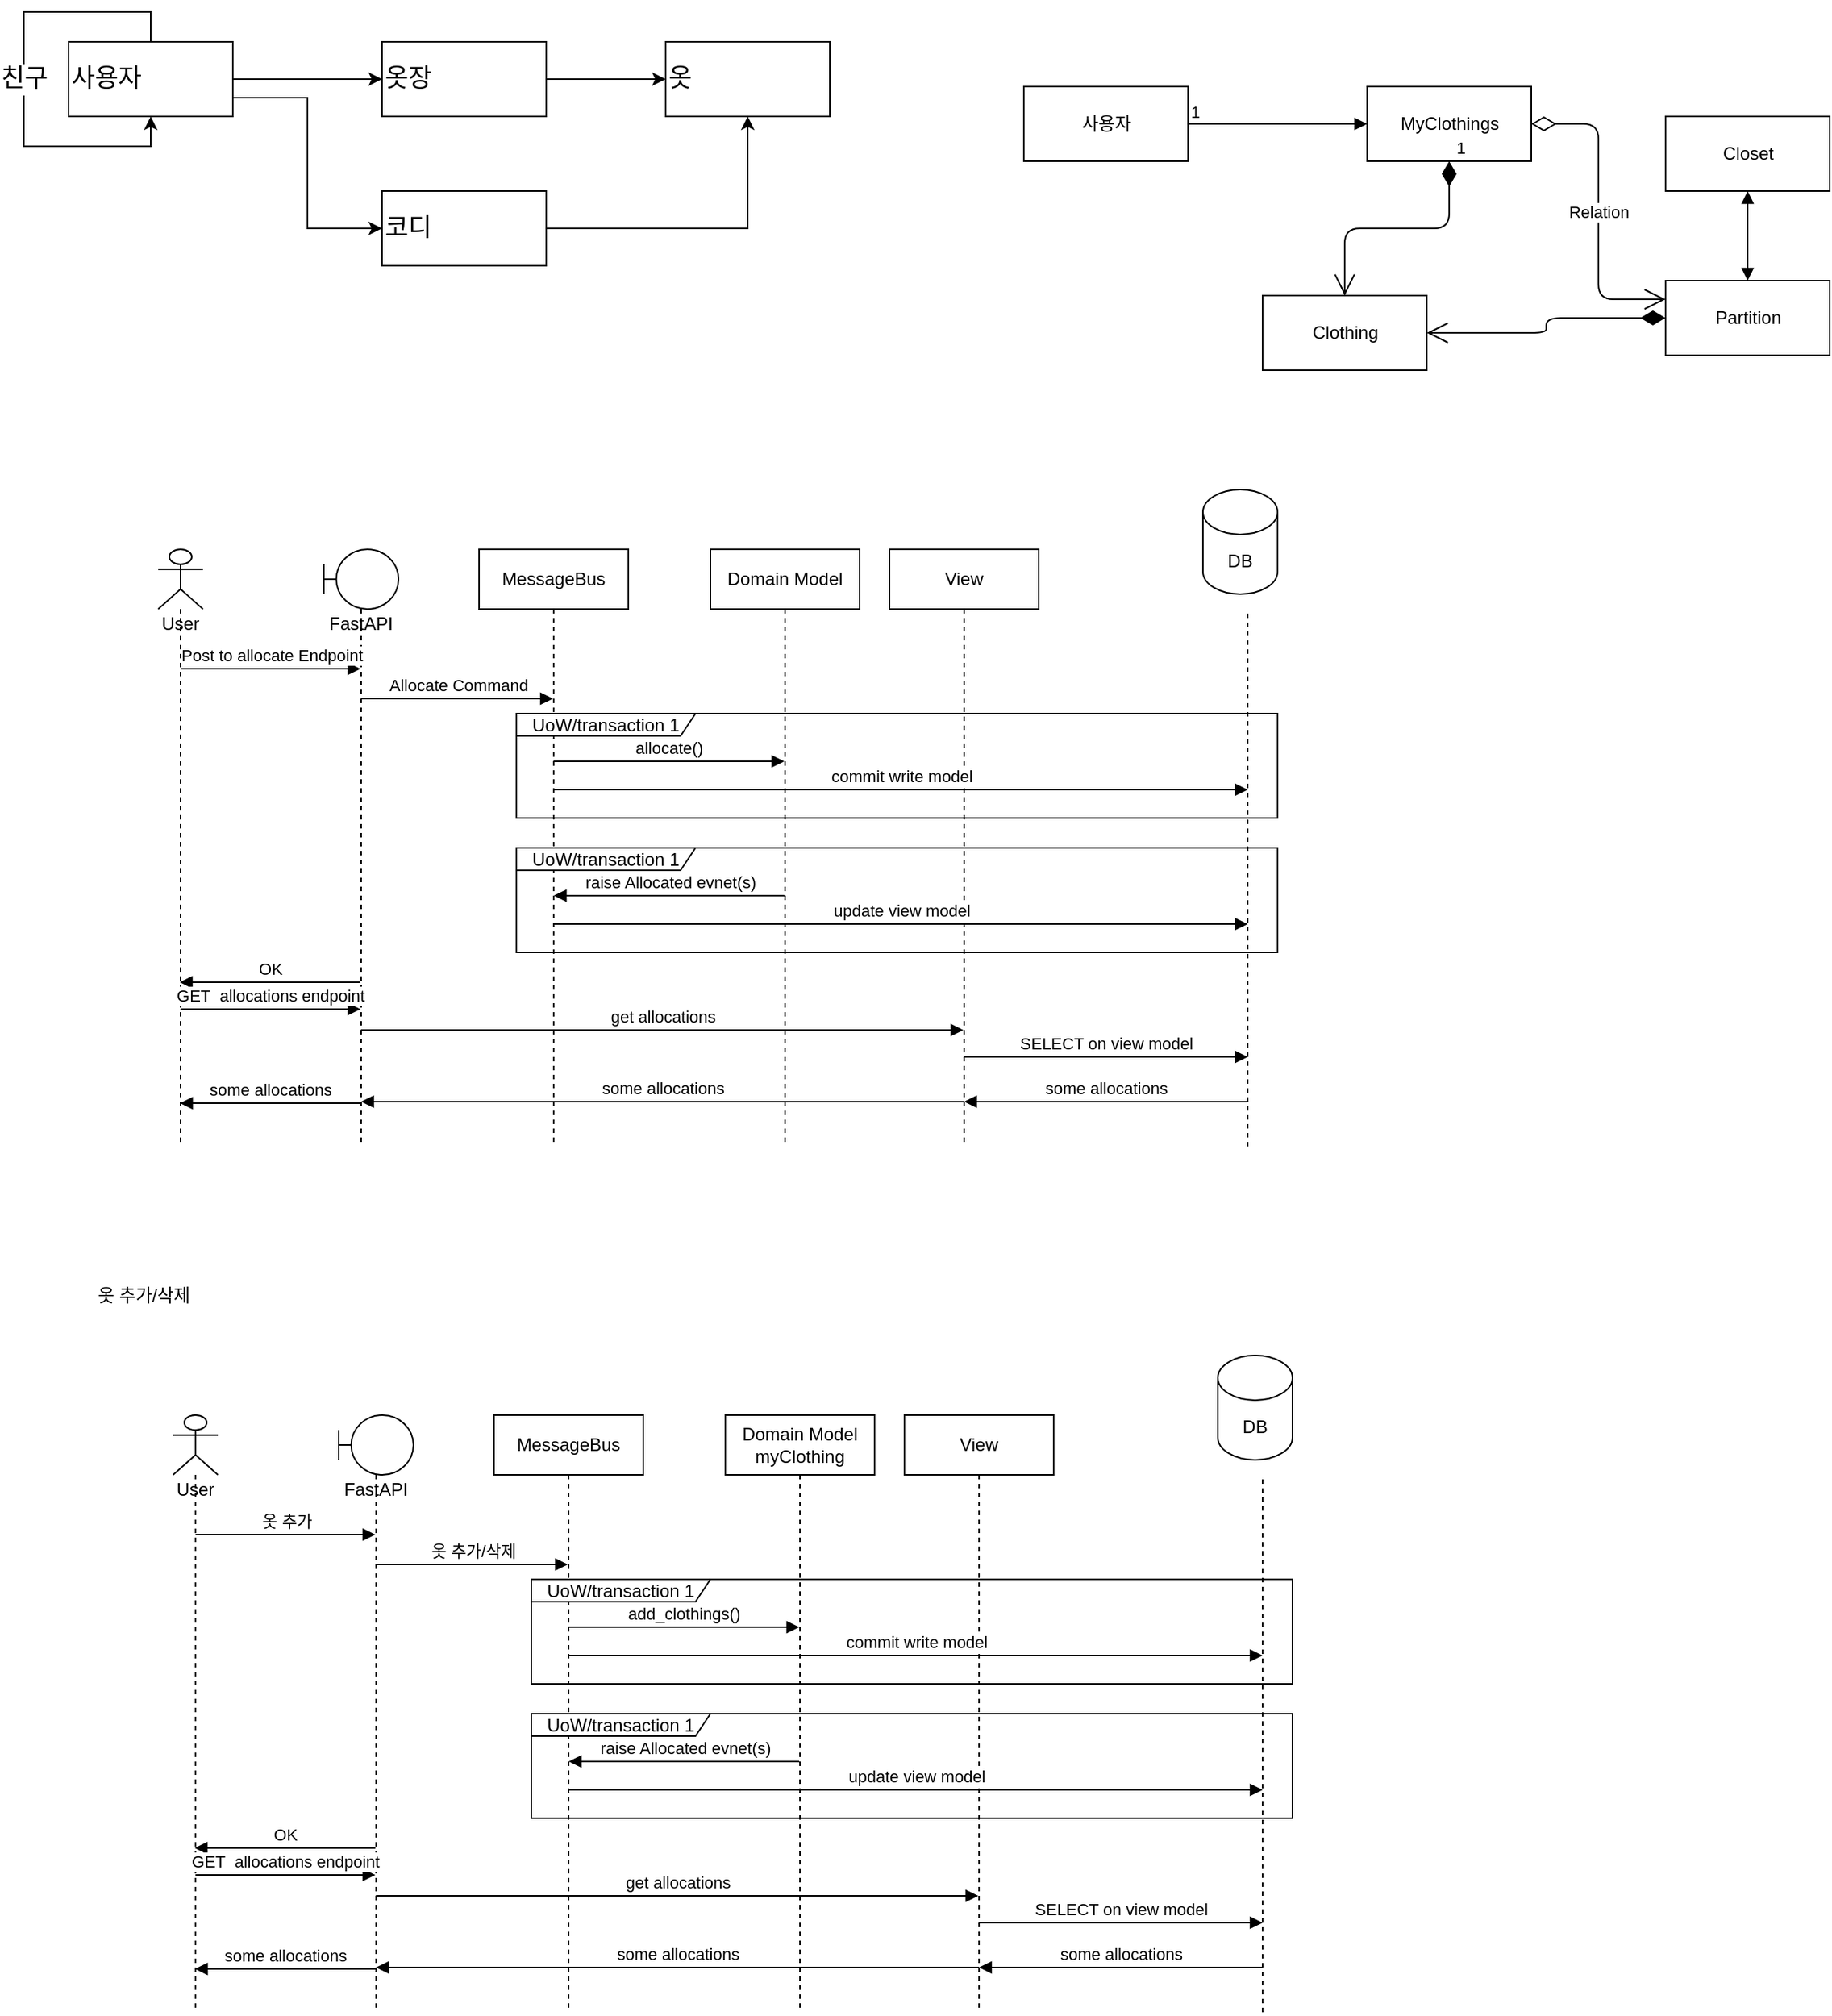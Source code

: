 <mxfile version="14.6.11" type="device"><diagram id="kgpKYQtTHZ0yAKxKKP6v" name="Page-1"><mxGraphModel dx="1923" dy="1773" grid="1" gridSize="10" guides="1" tooltips="1" connect="1" arrows="1" fold="1" page="1" pageScale="1" pageWidth="25000" pageHeight="50000" math="0" shadow="0"><root><mxCell id="0"/><mxCell id="1" parent="0"/><mxCell id="UQeMhWZO73j3rt26Arah-14" value="User" style="shape=umlLifeline;participant=umlActor;perimeter=lifelinePerimeter;whiteSpace=wrap;html=1;container=1;collapsible=0;recursiveResize=0;verticalAlign=top;spacingTop=36;outlineConnect=0;" parent="1" vertex="1"><mxGeometry x="140" y="400" width="30" height="400" as="geometry"/></mxCell><mxCell id="UQeMhWZO73j3rt26Arah-15" value="FastAPI" style="shape=umlLifeline;participant=umlBoundary;perimeter=lifelinePerimeter;whiteSpace=wrap;html=1;container=1;collapsible=0;recursiveResize=0;verticalAlign=top;spacingTop=36;outlineConnect=0;" parent="1" vertex="1"><mxGeometry x="251" y="400" width="50" height="400" as="geometry"/></mxCell><mxCell id="UQeMhWZO73j3rt26Arah-16" value="MessageBus" style="shape=umlLifeline;perimeter=lifelinePerimeter;whiteSpace=wrap;html=1;container=1;collapsible=0;recursiveResize=0;outlineConnect=0;" parent="1" vertex="1"><mxGeometry x="355" y="400" width="100" height="400" as="geometry"/></mxCell><mxCell id="UQeMhWZO73j3rt26Arah-17" value="Domain Model" style="shape=umlLifeline;perimeter=lifelinePerimeter;whiteSpace=wrap;html=1;container=1;collapsible=0;recursiveResize=0;outlineConnect=0;" parent="1" vertex="1"><mxGeometry x="510" y="400" width="100" height="400" as="geometry"/></mxCell><mxCell id="UQeMhWZO73j3rt26Arah-18" value="View" style="shape=umlLifeline;perimeter=lifelinePerimeter;whiteSpace=wrap;html=1;container=1;collapsible=0;recursiveResize=0;outlineConnect=0;" parent="1" vertex="1"><mxGeometry x="630" y="400" width="100" height="400" as="geometry"/></mxCell><mxCell id="UQeMhWZO73j3rt26Arah-19" value="DB" style="shape=cylinder3;whiteSpace=wrap;html=1;boundedLbl=1;backgroundOutline=1;size=15;" parent="1" vertex="1"><mxGeometry x="840" y="360" width="50" height="70" as="geometry"/></mxCell><mxCell id="UQeMhWZO73j3rt26Arah-20" value="" style="endArrow=none;dashed=1;html=1;" parent="1" edge="1"><mxGeometry width="50" height="50" relative="1" as="geometry"><mxPoint x="870" y="800" as="sourcePoint"/><mxPoint x="870" y="440" as="targetPoint"/></mxGeometry></mxCell><mxCell id="UQeMhWZO73j3rt26Arah-21" value="Post to allocate Endpoint" style="html=1;verticalAlign=bottom;endArrow=block;" parent="1" source="UQeMhWZO73j3rt26Arah-14" target="UQeMhWZO73j3rt26Arah-15" edge="1"><mxGeometry width="80" relative="1" as="geometry"><mxPoint x="160" y="480" as="sourcePoint"/><mxPoint x="240" y="480" as="targetPoint"/><Array as="points"><mxPoint x="250" y="480"/></Array></mxGeometry></mxCell><mxCell id="UQeMhWZO73j3rt26Arah-22" value="Allocate Command" style="html=1;verticalAlign=bottom;endArrow=block;" parent="1" source="UQeMhWZO73j3rt26Arah-15" target="UQeMhWZO73j3rt26Arah-16" edge="1"><mxGeometry width="80" relative="1" as="geometry"><mxPoint x="164.81" y="490" as="sourcePoint"/><mxPoint x="285.5" y="490" as="targetPoint"/><Array as="points"><mxPoint x="360" y="500"/></Array></mxGeometry></mxCell><mxCell id="UQeMhWZO73j3rt26Arah-23" value="UoW/transaction 1" style="shape=umlFrame;whiteSpace=wrap;html=1;width=120;height=15;" parent="1" vertex="1"><mxGeometry x="380" y="510" width="510" height="70" as="geometry"/></mxCell><mxCell id="UQeMhWZO73j3rt26Arah-26" value="allocate()" style="html=1;verticalAlign=bottom;endArrow=block;" parent="1" edge="1"><mxGeometry width="80" relative="1" as="geometry"><mxPoint x="404.81" y="542.0" as="sourcePoint"/><mxPoint x="559.5" y="542.0" as="targetPoint"/></mxGeometry></mxCell><mxCell id="UQeMhWZO73j3rt26Arah-27" value="commit write model" style="html=1;verticalAlign=bottom;endArrow=block;" parent="1" edge="1"><mxGeometry width="80" relative="1" as="geometry"><mxPoint x="405.024" y="561" as="sourcePoint"/><mxPoint x="870" y="561" as="targetPoint"/></mxGeometry></mxCell><mxCell id="UQeMhWZO73j3rt26Arah-28" value="UoW/transaction 1" style="shape=umlFrame;whiteSpace=wrap;html=1;width=120;height=15;" parent="1" vertex="1"><mxGeometry x="380" y="600" width="510" height="70" as="geometry"/></mxCell><mxCell id="UQeMhWZO73j3rt26Arah-29" value="raise Allocated evnet(s)" style="html=1;verticalAlign=bottom;endArrow=block;" parent="1" edge="1"><mxGeometry width="80" relative="1" as="geometry"><mxPoint x="559.5" y="632" as="sourcePoint"/><mxPoint x="405.1" y="632" as="targetPoint"/></mxGeometry></mxCell><mxCell id="UQeMhWZO73j3rt26Arah-30" value="update view model" style="html=1;verticalAlign=bottom;endArrow=block;" parent="1" edge="1"><mxGeometry width="80" relative="1" as="geometry"><mxPoint x="405.024" y="651" as="sourcePoint"/><mxPoint x="870" y="651" as="targetPoint"/></mxGeometry></mxCell><mxCell id="UQeMhWZO73j3rt26Arah-31" value="OK" style="html=1;verticalAlign=bottom;endArrow=block;" parent="1" edge="1"><mxGeometry width="80" relative="1" as="geometry"><mxPoint x="275.5" y="690" as="sourcePoint"/><mxPoint x="154.5" y="690" as="targetPoint"/></mxGeometry></mxCell><mxCell id="UQeMhWZO73j3rt26Arah-32" value="GET&amp;nbsp; allocations endpoint" style="html=1;verticalAlign=bottom;endArrow=block;" parent="1" edge="1"><mxGeometry width="80" relative="1" as="geometry"><mxPoint x="154.929" y="708" as="sourcePoint"/><mxPoint x="275.5" y="708" as="targetPoint"/></mxGeometry></mxCell><mxCell id="UQeMhWZO73j3rt26Arah-33" value="get allocations" style="html=1;verticalAlign=bottom;endArrow=block;" parent="1" target="UQeMhWZO73j3rt26Arah-18" edge="1"><mxGeometry width="80" relative="1" as="geometry"><mxPoint x="275.81" y="722.0" as="sourcePoint"/><mxPoint x="559.5" y="722.0" as="targetPoint"/></mxGeometry></mxCell><mxCell id="UQeMhWZO73j3rt26Arah-36" value="SELECT on view model" style="html=1;verticalAlign=bottom;endArrow=block;" parent="1" source="UQeMhWZO73j3rt26Arah-18" edge="1"><mxGeometry width="80" relative="1" as="geometry"><mxPoint x="689.999" y="740.0" as="sourcePoint"/><mxPoint x="870" y="740" as="targetPoint"/></mxGeometry></mxCell><mxCell id="UQeMhWZO73j3rt26Arah-37" value="some allocations" style="html=1;verticalAlign=bottom;endArrow=block;" parent="1" target="UQeMhWZO73j3rt26Arah-18" edge="1"><mxGeometry width="80" relative="1" as="geometry"><mxPoint x="870" y="770" as="sourcePoint"/><mxPoint x="860" y="770" as="targetPoint"/></mxGeometry></mxCell><mxCell id="UQeMhWZO73j3rt26Arah-39" value="some allocations" style="html=1;verticalAlign=bottom;endArrow=block;exitX=0.5;exitY=0.925;exitDx=0;exitDy=0;exitPerimeter=0;" parent="1" source="UQeMhWZO73j3rt26Arah-18" target="UQeMhWZO73j3rt26Arah-15" edge="1"><mxGeometry width="80" relative="1" as="geometry"><mxPoint x="469.999" y="770.0" as="sourcePoint"/><mxPoint x="590.57" y="770.0" as="targetPoint"/></mxGeometry></mxCell><mxCell id="UQeMhWZO73j3rt26Arah-40" value="some allocations" style="html=1;verticalAlign=bottom;endArrow=block;" parent="1" edge="1"><mxGeometry width="80" relative="1" as="geometry"><mxPoint x="275.5" y="771.0" as="sourcePoint"/><mxPoint x="154.667" y="771.0" as="targetPoint"/></mxGeometry></mxCell><mxCell id="SusPBl1Xhwr_M86yWT0f-7" value="User" style="shape=umlLifeline;participant=umlActor;perimeter=lifelinePerimeter;whiteSpace=wrap;html=1;container=1;collapsible=0;recursiveResize=0;verticalAlign=top;spacingTop=36;outlineConnect=0;" vertex="1" parent="1"><mxGeometry x="150" y="980" width="30" height="400" as="geometry"/></mxCell><mxCell id="SusPBl1Xhwr_M86yWT0f-8" value="FastAPI" style="shape=umlLifeline;participant=umlBoundary;perimeter=lifelinePerimeter;whiteSpace=wrap;html=1;container=1;collapsible=0;recursiveResize=0;verticalAlign=top;spacingTop=36;outlineConnect=0;" vertex="1" parent="1"><mxGeometry x="261" y="980" width="50" height="400" as="geometry"/></mxCell><mxCell id="SusPBl1Xhwr_M86yWT0f-9" value="MessageBus" style="shape=umlLifeline;perimeter=lifelinePerimeter;whiteSpace=wrap;html=1;container=1;collapsible=0;recursiveResize=0;outlineConnect=0;" vertex="1" parent="1"><mxGeometry x="365" y="980" width="100" height="400" as="geometry"/></mxCell><mxCell id="SusPBl1Xhwr_M86yWT0f-10" value="Domain Model&lt;br&gt;myClothing" style="shape=umlLifeline;perimeter=lifelinePerimeter;whiteSpace=wrap;html=1;container=1;collapsible=0;recursiveResize=0;outlineConnect=0;" vertex="1" parent="1"><mxGeometry x="520" y="980" width="100" height="400" as="geometry"/></mxCell><mxCell id="SusPBl1Xhwr_M86yWT0f-11" value="View" style="shape=umlLifeline;perimeter=lifelinePerimeter;whiteSpace=wrap;html=1;container=1;collapsible=0;recursiveResize=0;outlineConnect=0;" vertex="1" parent="1"><mxGeometry x="640" y="980" width="100" height="400" as="geometry"/></mxCell><mxCell id="SusPBl1Xhwr_M86yWT0f-12" value="DB" style="shape=cylinder3;whiteSpace=wrap;html=1;boundedLbl=1;backgroundOutline=1;size=15;" vertex="1" parent="1"><mxGeometry x="850" y="940" width="50" height="70" as="geometry"/></mxCell><mxCell id="SusPBl1Xhwr_M86yWT0f-13" value="" style="endArrow=none;dashed=1;html=1;" edge="1" parent="1"><mxGeometry width="50" height="50" relative="1" as="geometry"><mxPoint x="880" y="1380" as="sourcePoint"/><mxPoint x="880" y="1020" as="targetPoint"/></mxGeometry></mxCell><mxCell id="SusPBl1Xhwr_M86yWT0f-14" value="옷 추가" style="html=1;verticalAlign=bottom;endArrow=block;" edge="1" parent="1" source="SusPBl1Xhwr_M86yWT0f-7" target="SusPBl1Xhwr_M86yWT0f-8"><mxGeometry width="80" relative="1" as="geometry"><mxPoint x="170" y="1060" as="sourcePoint"/><mxPoint x="250" y="1060" as="targetPoint"/><Array as="points"><mxPoint x="260" y="1060"/></Array></mxGeometry></mxCell><mxCell id="SusPBl1Xhwr_M86yWT0f-15" value="옷 추가/삭제" style="html=1;verticalAlign=bottom;endArrow=block;" edge="1" parent="1" source="SusPBl1Xhwr_M86yWT0f-8" target="SusPBl1Xhwr_M86yWT0f-9"><mxGeometry width="80" relative="1" as="geometry"><mxPoint x="174.81" y="1070" as="sourcePoint"/><mxPoint x="295.5" y="1070" as="targetPoint"/><Array as="points"><mxPoint x="370" y="1080"/></Array></mxGeometry></mxCell><mxCell id="SusPBl1Xhwr_M86yWT0f-16" value="UoW/transaction 1" style="shape=umlFrame;whiteSpace=wrap;html=1;width=120;height=15;" vertex="1" parent="1"><mxGeometry x="390" y="1090" width="510" height="70" as="geometry"/></mxCell><mxCell id="SusPBl1Xhwr_M86yWT0f-17" value="add_clothings()" style="html=1;verticalAlign=bottom;endArrow=block;" edge="1" parent="1"><mxGeometry width="80" relative="1" as="geometry"><mxPoint x="414.81" y="1122.0" as="sourcePoint"/><mxPoint x="569.5" y="1122.0" as="targetPoint"/></mxGeometry></mxCell><mxCell id="SusPBl1Xhwr_M86yWT0f-18" value="commit write model" style="html=1;verticalAlign=bottom;endArrow=block;" edge="1" parent="1"><mxGeometry width="80" relative="1" as="geometry"><mxPoint x="415.024" y="1141" as="sourcePoint"/><mxPoint x="880" y="1141" as="targetPoint"/></mxGeometry></mxCell><mxCell id="SusPBl1Xhwr_M86yWT0f-19" value="UoW/transaction 1" style="shape=umlFrame;whiteSpace=wrap;html=1;width=120;height=15;" vertex="1" parent="1"><mxGeometry x="390" y="1180" width="510" height="70" as="geometry"/></mxCell><mxCell id="SusPBl1Xhwr_M86yWT0f-20" value="raise Allocated evnet(s)" style="html=1;verticalAlign=bottom;endArrow=block;" edge="1" parent="1"><mxGeometry width="80" relative="1" as="geometry"><mxPoint x="569.5" y="1212" as="sourcePoint"/><mxPoint x="415.1" y="1212" as="targetPoint"/></mxGeometry></mxCell><mxCell id="SusPBl1Xhwr_M86yWT0f-21" value="update view model" style="html=1;verticalAlign=bottom;endArrow=block;" edge="1" parent="1"><mxGeometry width="80" relative="1" as="geometry"><mxPoint x="415.024" y="1231" as="sourcePoint"/><mxPoint x="880" y="1231" as="targetPoint"/></mxGeometry></mxCell><mxCell id="SusPBl1Xhwr_M86yWT0f-22" value="OK" style="html=1;verticalAlign=bottom;endArrow=block;" edge="1" parent="1"><mxGeometry width="80" relative="1" as="geometry"><mxPoint x="285.5" y="1270" as="sourcePoint"/><mxPoint x="164.5" y="1270" as="targetPoint"/></mxGeometry></mxCell><mxCell id="SusPBl1Xhwr_M86yWT0f-23" value="GET&amp;nbsp; allocations endpoint" style="html=1;verticalAlign=bottom;endArrow=block;" edge="1" parent="1"><mxGeometry width="80" relative="1" as="geometry"><mxPoint x="164.929" y="1288" as="sourcePoint"/><mxPoint x="285.5" y="1288" as="targetPoint"/></mxGeometry></mxCell><mxCell id="SusPBl1Xhwr_M86yWT0f-24" value="get allocations" style="html=1;verticalAlign=bottom;endArrow=block;" edge="1" parent="1" target="SusPBl1Xhwr_M86yWT0f-11"><mxGeometry width="80" relative="1" as="geometry"><mxPoint x="285.81" y="1302.0" as="sourcePoint"/><mxPoint x="569.5" y="1302.0" as="targetPoint"/></mxGeometry></mxCell><mxCell id="SusPBl1Xhwr_M86yWT0f-25" value="SELECT on view model" style="html=1;verticalAlign=bottom;endArrow=block;" edge="1" parent="1" source="SusPBl1Xhwr_M86yWT0f-11"><mxGeometry width="80" relative="1" as="geometry"><mxPoint x="699.999" y="1320.0" as="sourcePoint"/><mxPoint x="880" y="1320" as="targetPoint"/></mxGeometry></mxCell><mxCell id="SusPBl1Xhwr_M86yWT0f-26" value="some allocations" style="html=1;verticalAlign=bottom;endArrow=block;" edge="1" parent="1" target="SusPBl1Xhwr_M86yWT0f-11"><mxGeometry width="80" relative="1" as="geometry"><mxPoint x="880" y="1350" as="sourcePoint"/><mxPoint x="870" y="1350" as="targetPoint"/></mxGeometry></mxCell><mxCell id="SusPBl1Xhwr_M86yWT0f-27" value="some allocations" style="html=1;verticalAlign=bottom;endArrow=block;exitX=0.5;exitY=0.925;exitDx=0;exitDy=0;exitPerimeter=0;" edge="1" parent="1" source="SusPBl1Xhwr_M86yWT0f-11" target="SusPBl1Xhwr_M86yWT0f-8"><mxGeometry width="80" relative="1" as="geometry"><mxPoint x="479.999" y="1350.0" as="sourcePoint"/><mxPoint x="600.57" y="1350.0" as="targetPoint"/></mxGeometry></mxCell><mxCell id="SusPBl1Xhwr_M86yWT0f-28" value="some allocations" style="html=1;verticalAlign=bottom;endArrow=block;" edge="1" parent="1"><mxGeometry width="80" relative="1" as="geometry"><mxPoint x="285.5" y="1351.0" as="sourcePoint"/><mxPoint x="164.667" y="1351.0" as="targetPoint"/></mxGeometry></mxCell><mxCell id="SusPBl1Xhwr_M86yWT0f-29" value="옷 추가/삭제" style="text;html=1;align=center;verticalAlign=middle;resizable=0;points=[];autosize=1;strokeColor=none;" vertex="1" parent="1"><mxGeometry x="90" y="890" width="80" height="20" as="geometry"/></mxCell><mxCell id="SusPBl1Xhwr_M86yWT0f-30" style="edgeStyle=orthogonalEdgeStyle;rounded=0;orthogonalLoop=1;jettySize=auto;html=1;fontSize=17;" edge="1" parent="1" source="SusPBl1Xhwr_M86yWT0f-32" target="SusPBl1Xhwr_M86yWT0f-34"><mxGeometry relative="1" as="geometry"/></mxCell><mxCell id="SusPBl1Xhwr_M86yWT0f-31" style="edgeStyle=orthogonalEdgeStyle;rounded=0;orthogonalLoop=1;jettySize=auto;html=1;exitX=1;exitY=0.75;exitDx=0;exitDy=0;entryX=0;entryY=0.5;entryDx=0;entryDy=0;fontSize=17;" edge="1" parent="1" source="SusPBl1Xhwr_M86yWT0f-32" target="SusPBl1Xhwr_M86yWT0f-38"><mxGeometry relative="1" as="geometry"/></mxCell><mxCell id="SusPBl1Xhwr_M86yWT0f-32" value="사용자" style="html=1;fontSize=17;align=left;" vertex="1" parent="1"><mxGeometry x="80" y="60" width="110" height="50" as="geometry"/></mxCell><mxCell id="SusPBl1Xhwr_M86yWT0f-33" style="edgeStyle=orthogonalEdgeStyle;rounded=0;orthogonalLoop=1;jettySize=auto;html=1;entryX=0;entryY=0.5;entryDx=0;entryDy=0;fontSize=17;" edge="1" parent="1" source="SusPBl1Xhwr_M86yWT0f-34" target="SusPBl1Xhwr_M86yWT0f-35"><mxGeometry relative="1" as="geometry"/></mxCell><mxCell id="SusPBl1Xhwr_M86yWT0f-34" value="옷장" style="html=1;fontSize=17;align=left;" vertex="1" parent="1"><mxGeometry x="290" y="60" width="110" height="50" as="geometry"/></mxCell><mxCell id="SusPBl1Xhwr_M86yWT0f-35" value="옷" style="html=1;fontSize=17;align=left;" vertex="1" parent="1"><mxGeometry x="480" y="60" width="110" height="50" as="geometry"/></mxCell><mxCell id="SusPBl1Xhwr_M86yWT0f-36" value="친구" style="edgeStyle=orthogonalEdgeStyle;rounded=0;orthogonalLoop=1;jettySize=auto;html=1;entryX=0.5;entryY=1;entryDx=0;entryDy=0;fontSize=17;" edge="1" parent="1" source="SusPBl1Xhwr_M86yWT0f-32" target="SusPBl1Xhwr_M86yWT0f-32"><mxGeometry relative="1" as="geometry"><Array as="points"><mxPoint x="135" y="40"/><mxPoint x="50" y="40"/><mxPoint x="50" y="130"/><mxPoint x="135" y="130"/></Array></mxGeometry></mxCell><mxCell id="SusPBl1Xhwr_M86yWT0f-37" style="edgeStyle=orthogonalEdgeStyle;rounded=0;orthogonalLoop=1;jettySize=auto;html=1;entryX=0.5;entryY=1;entryDx=0;entryDy=0;fontSize=17;" edge="1" parent="1" source="SusPBl1Xhwr_M86yWT0f-38" target="SusPBl1Xhwr_M86yWT0f-35"><mxGeometry relative="1" as="geometry"/></mxCell><mxCell id="SusPBl1Xhwr_M86yWT0f-38" value="코디" style="html=1;fontSize=17;align=left;" vertex="1" parent="1"><mxGeometry x="290" y="160" width="110" height="50" as="geometry"/></mxCell><mxCell id="SusPBl1Xhwr_M86yWT0f-49" value="사용자" style="html=1;" vertex="1" parent="1"><mxGeometry x="720" y="90" width="110" height="50" as="geometry"/></mxCell><mxCell id="SusPBl1Xhwr_M86yWT0f-50" value="MyClothings" style="html=1;" vertex="1" parent="1"><mxGeometry x="950" y="90" width="110" height="50" as="geometry"/></mxCell><mxCell id="SusPBl1Xhwr_M86yWT0f-51" value="" style="endArrow=block;endFill=1;html=1;edgeStyle=orthogonalEdgeStyle;align=left;verticalAlign=top;exitX=1;exitY=0.5;exitDx=0;exitDy=0;" edge="1" parent="1" source="SusPBl1Xhwr_M86yWT0f-49" target="SusPBl1Xhwr_M86yWT0f-50"><mxGeometry x="-1" relative="1" as="geometry"><mxPoint x="810" y="200" as="sourcePoint"/><mxPoint x="970" y="200" as="targetPoint"/></mxGeometry></mxCell><mxCell id="SusPBl1Xhwr_M86yWT0f-52" value="1" style="edgeLabel;resizable=0;html=1;align=left;verticalAlign=bottom;" connectable="0" vertex="1" parent="SusPBl1Xhwr_M86yWT0f-51"><mxGeometry x="-1" relative="1" as="geometry"/></mxCell><mxCell id="SusPBl1Xhwr_M86yWT0f-53" value="1" style="endArrow=open;html=1;endSize=12;startArrow=diamondThin;startSize=14;startFill=1;edgeStyle=orthogonalEdgeStyle;align=left;verticalAlign=bottom;exitX=0.5;exitY=1;exitDx=0;exitDy=0;" edge="1" parent="1" source="SusPBl1Xhwr_M86yWT0f-50" target="SusPBl1Xhwr_M86yWT0f-54"><mxGeometry x="-1" y="3" relative="1" as="geometry"><mxPoint x="490" y="340" as="sourcePoint"/><mxPoint x="650" y="340" as="targetPoint"/></mxGeometry></mxCell><mxCell id="SusPBl1Xhwr_M86yWT0f-54" value="Clothing" style="html=1;" vertex="1" parent="1"><mxGeometry x="880" y="230" width="110" height="50" as="geometry"/></mxCell><mxCell id="SusPBl1Xhwr_M86yWT0f-55" value="Partition" style="html=1;" vertex="1" parent="1"><mxGeometry x="1150" y="220" width="110" height="50" as="geometry"/></mxCell><mxCell id="SusPBl1Xhwr_M86yWT0f-56" value="Closet" style="html=1;" vertex="1" parent="1"><mxGeometry x="1150" y="110" width="110" height="50" as="geometry"/></mxCell><mxCell id="SusPBl1Xhwr_M86yWT0f-58" value="" style="endArrow=open;html=1;endSize=12;startArrow=diamondThin;startSize=14;startFill=1;edgeStyle=orthogonalEdgeStyle;align=left;verticalAlign=bottom;entryX=1;entryY=0.5;entryDx=0;entryDy=0;" edge="1" parent="1" source="SusPBl1Xhwr_M86yWT0f-55" target="SusPBl1Xhwr_M86yWT0f-54"><mxGeometry x="-1" y="3" relative="1" as="geometry"><mxPoint x="1015" y="150" as="sourcePoint"/><mxPoint x="945.059" y="240" as="targetPoint"/></mxGeometry></mxCell><mxCell id="SusPBl1Xhwr_M86yWT0f-59" value="" style="endArrow=block;startArrow=block;endFill=1;startFill=1;html=1;entryX=0.5;entryY=0;entryDx=0;entryDy=0;" edge="1" parent="1" source="SusPBl1Xhwr_M86yWT0f-56" target="SusPBl1Xhwr_M86yWT0f-55"><mxGeometry width="160" relative="1" as="geometry"><mxPoint x="620" y="340" as="sourcePoint"/><mxPoint x="780" y="340" as="targetPoint"/></mxGeometry></mxCell><mxCell id="SusPBl1Xhwr_M86yWT0f-60" value="Relation" style="endArrow=open;html=1;endSize=12;startArrow=diamondThin;startSize=14;startFill=0;edgeStyle=orthogonalEdgeStyle;exitX=1;exitY=0.5;exitDx=0;exitDy=0;entryX=0;entryY=0.25;entryDx=0;entryDy=0;" edge="1" parent="1" source="SusPBl1Xhwr_M86yWT0f-50" target="SusPBl1Xhwr_M86yWT0f-55"><mxGeometry relative="1" as="geometry"><mxPoint x="620" y="340" as="sourcePoint"/><mxPoint x="780" y="340" as="targetPoint"/></mxGeometry></mxCell></root></mxGraphModel></diagram></mxfile>